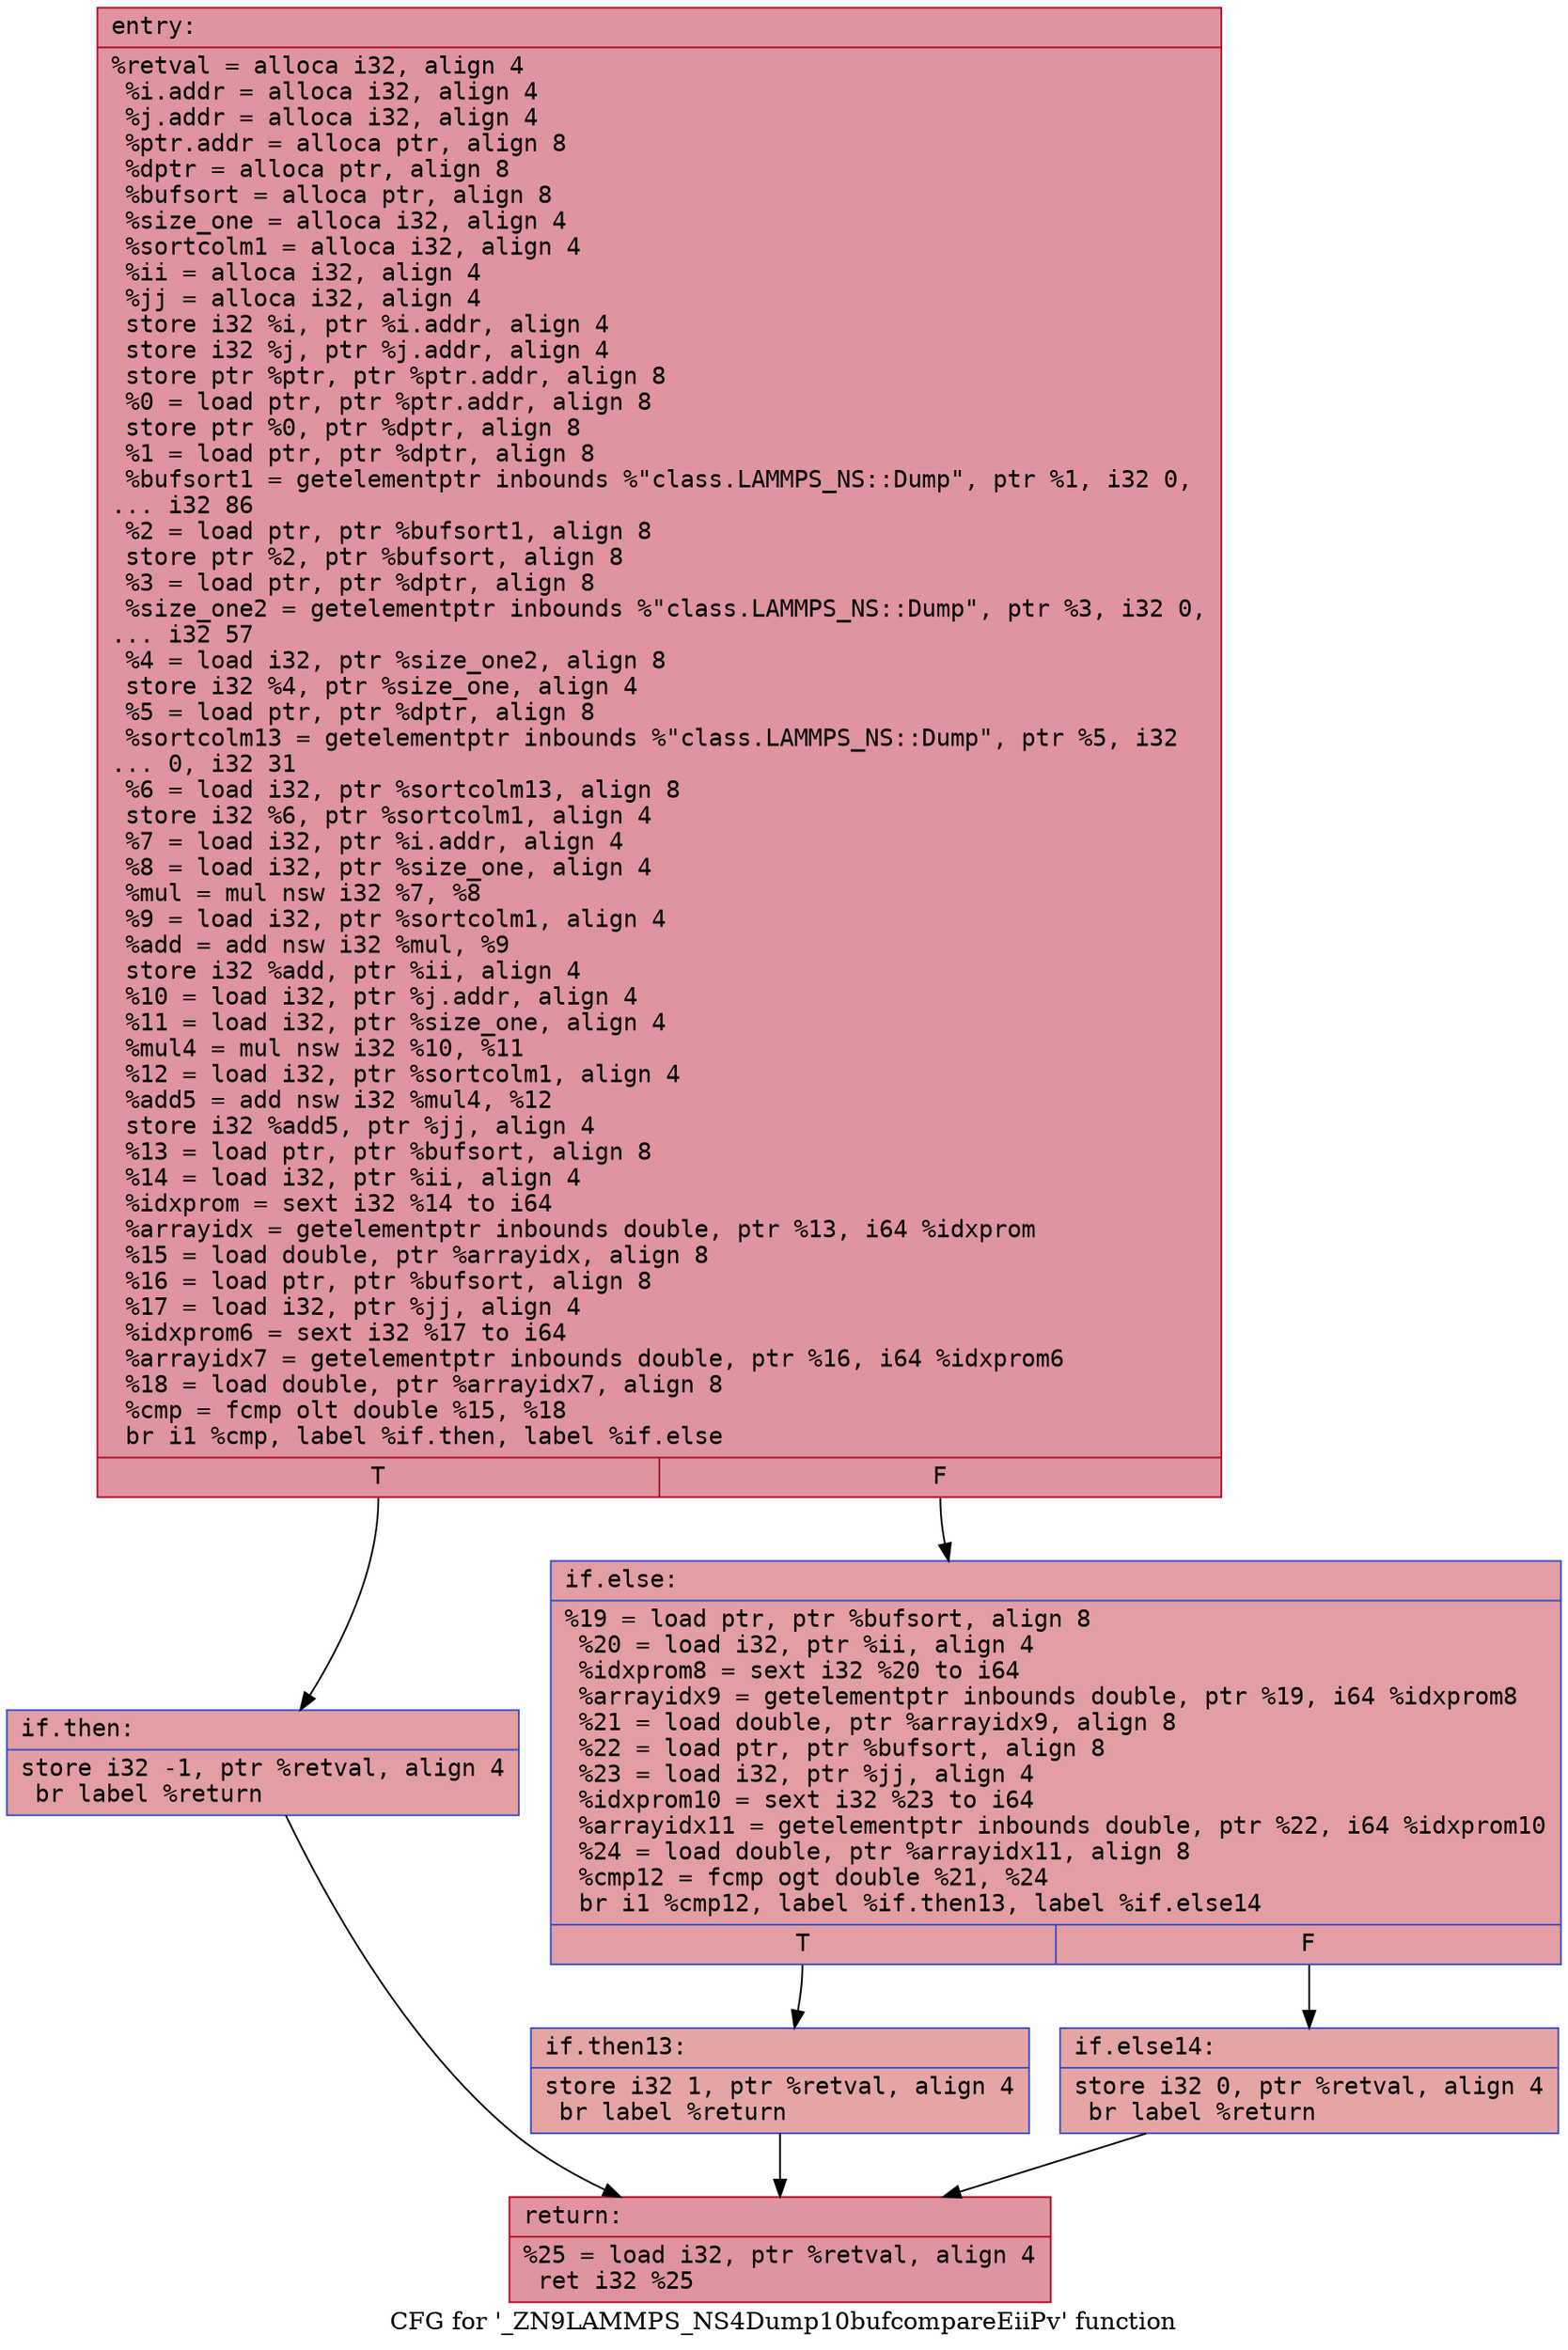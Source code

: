digraph "CFG for '_ZN9LAMMPS_NS4Dump10bufcompareEiiPv' function" {
	label="CFG for '_ZN9LAMMPS_NS4Dump10bufcompareEiiPv' function";

	Node0x5646680c12a0 [shape=record,color="#b70d28ff", style=filled, fillcolor="#b70d2870" fontname="Courier",label="{entry:\l|  %retval = alloca i32, align 4\l  %i.addr = alloca i32, align 4\l  %j.addr = alloca i32, align 4\l  %ptr.addr = alloca ptr, align 8\l  %dptr = alloca ptr, align 8\l  %bufsort = alloca ptr, align 8\l  %size_one = alloca i32, align 4\l  %sortcolm1 = alloca i32, align 4\l  %ii = alloca i32, align 4\l  %jj = alloca i32, align 4\l  store i32 %i, ptr %i.addr, align 4\l  store i32 %j, ptr %j.addr, align 4\l  store ptr %ptr, ptr %ptr.addr, align 8\l  %0 = load ptr, ptr %ptr.addr, align 8\l  store ptr %0, ptr %dptr, align 8\l  %1 = load ptr, ptr %dptr, align 8\l  %bufsort1 = getelementptr inbounds %\"class.LAMMPS_NS::Dump\", ptr %1, i32 0,\l... i32 86\l  %2 = load ptr, ptr %bufsort1, align 8\l  store ptr %2, ptr %bufsort, align 8\l  %3 = load ptr, ptr %dptr, align 8\l  %size_one2 = getelementptr inbounds %\"class.LAMMPS_NS::Dump\", ptr %3, i32 0,\l... i32 57\l  %4 = load i32, ptr %size_one2, align 8\l  store i32 %4, ptr %size_one, align 4\l  %5 = load ptr, ptr %dptr, align 8\l  %sortcolm13 = getelementptr inbounds %\"class.LAMMPS_NS::Dump\", ptr %5, i32\l... 0, i32 31\l  %6 = load i32, ptr %sortcolm13, align 8\l  store i32 %6, ptr %sortcolm1, align 4\l  %7 = load i32, ptr %i.addr, align 4\l  %8 = load i32, ptr %size_one, align 4\l  %mul = mul nsw i32 %7, %8\l  %9 = load i32, ptr %sortcolm1, align 4\l  %add = add nsw i32 %mul, %9\l  store i32 %add, ptr %ii, align 4\l  %10 = load i32, ptr %j.addr, align 4\l  %11 = load i32, ptr %size_one, align 4\l  %mul4 = mul nsw i32 %10, %11\l  %12 = load i32, ptr %sortcolm1, align 4\l  %add5 = add nsw i32 %mul4, %12\l  store i32 %add5, ptr %jj, align 4\l  %13 = load ptr, ptr %bufsort, align 8\l  %14 = load i32, ptr %ii, align 4\l  %idxprom = sext i32 %14 to i64\l  %arrayidx = getelementptr inbounds double, ptr %13, i64 %idxprom\l  %15 = load double, ptr %arrayidx, align 8\l  %16 = load ptr, ptr %bufsort, align 8\l  %17 = load i32, ptr %jj, align 4\l  %idxprom6 = sext i32 %17 to i64\l  %arrayidx7 = getelementptr inbounds double, ptr %16, i64 %idxprom6\l  %18 = load double, ptr %arrayidx7, align 8\l  %cmp = fcmp olt double %15, %18\l  br i1 %cmp, label %if.then, label %if.else\l|{<s0>T|<s1>F}}"];
	Node0x5646680c12a0:s0 -> Node0x5646680c1910[tooltip="entry -> if.then\nProbability 50.00%" ];
	Node0x5646680c12a0:s1 -> Node0x5646680c3440[tooltip="entry -> if.else\nProbability 50.00%" ];
	Node0x5646680c1910 [shape=record,color="#3d50c3ff", style=filled, fillcolor="#be242e70" fontname="Courier",label="{if.then:\l|  store i32 -1, ptr %retval, align 4\l  br label %return\l}"];
	Node0x5646680c1910 -> Node0x5646680c3600[tooltip="if.then -> return\nProbability 100.00%" ];
	Node0x5646680c3440 [shape=record,color="#3d50c3ff", style=filled, fillcolor="#be242e70" fontname="Courier",label="{if.else:\l|  %19 = load ptr, ptr %bufsort, align 8\l  %20 = load i32, ptr %ii, align 4\l  %idxprom8 = sext i32 %20 to i64\l  %arrayidx9 = getelementptr inbounds double, ptr %19, i64 %idxprom8\l  %21 = load double, ptr %arrayidx9, align 8\l  %22 = load ptr, ptr %bufsort, align 8\l  %23 = load i32, ptr %jj, align 4\l  %idxprom10 = sext i32 %23 to i64\l  %arrayidx11 = getelementptr inbounds double, ptr %22, i64 %idxprom10\l  %24 = load double, ptr %arrayidx11, align 8\l  %cmp12 = fcmp ogt double %21, %24\l  br i1 %cmp12, label %if.then13, label %if.else14\l|{<s0>T|<s1>F}}"];
	Node0x5646680c3440:s0 -> Node0x5646680c3d70[tooltip="if.else -> if.then13\nProbability 50.00%" ];
	Node0x5646680c3440:s1 -> Node0x5646680c3df0[tooltip="if.else -> if.else14\nProbability 50.00%" ];
	Node0x5646680c3d70 [shape=record,color="#3d50c3ff", style=filled, fillcolor="#c5333470" fontname="Courier",label="{if.then13:\l|  store i32 1, ptr %retval, align 4\l  br label %return\l}"];
	Node0x5646680c3d70 -> Node0x5646680c3600[tooltip="if.then13 -> return\nProbability 100.00%" ];
	Node0x5646680c3df0 [shape=record,color="#3d50c3ff", style=filled, fillcolor="#c5333470" fontname="Courier",label="{if.else14:\l|  store i32 0, ptr %retval, align 4\l  br label %return\l}"];
	Node0x5646680c3df0 -> Node0x5646680c3600[tooltip="if.else14 -> return\nProbability 100.00%" ];
	Node0x5646680c3600 [shape=record,color="#b70d28ff", style=filled, fillcolor="#b70d2870" fontname="Courier",label="{return:\l|  %25 = load i32, ptr %retval, align 4\l  ret i32 %25\l}"];
}
